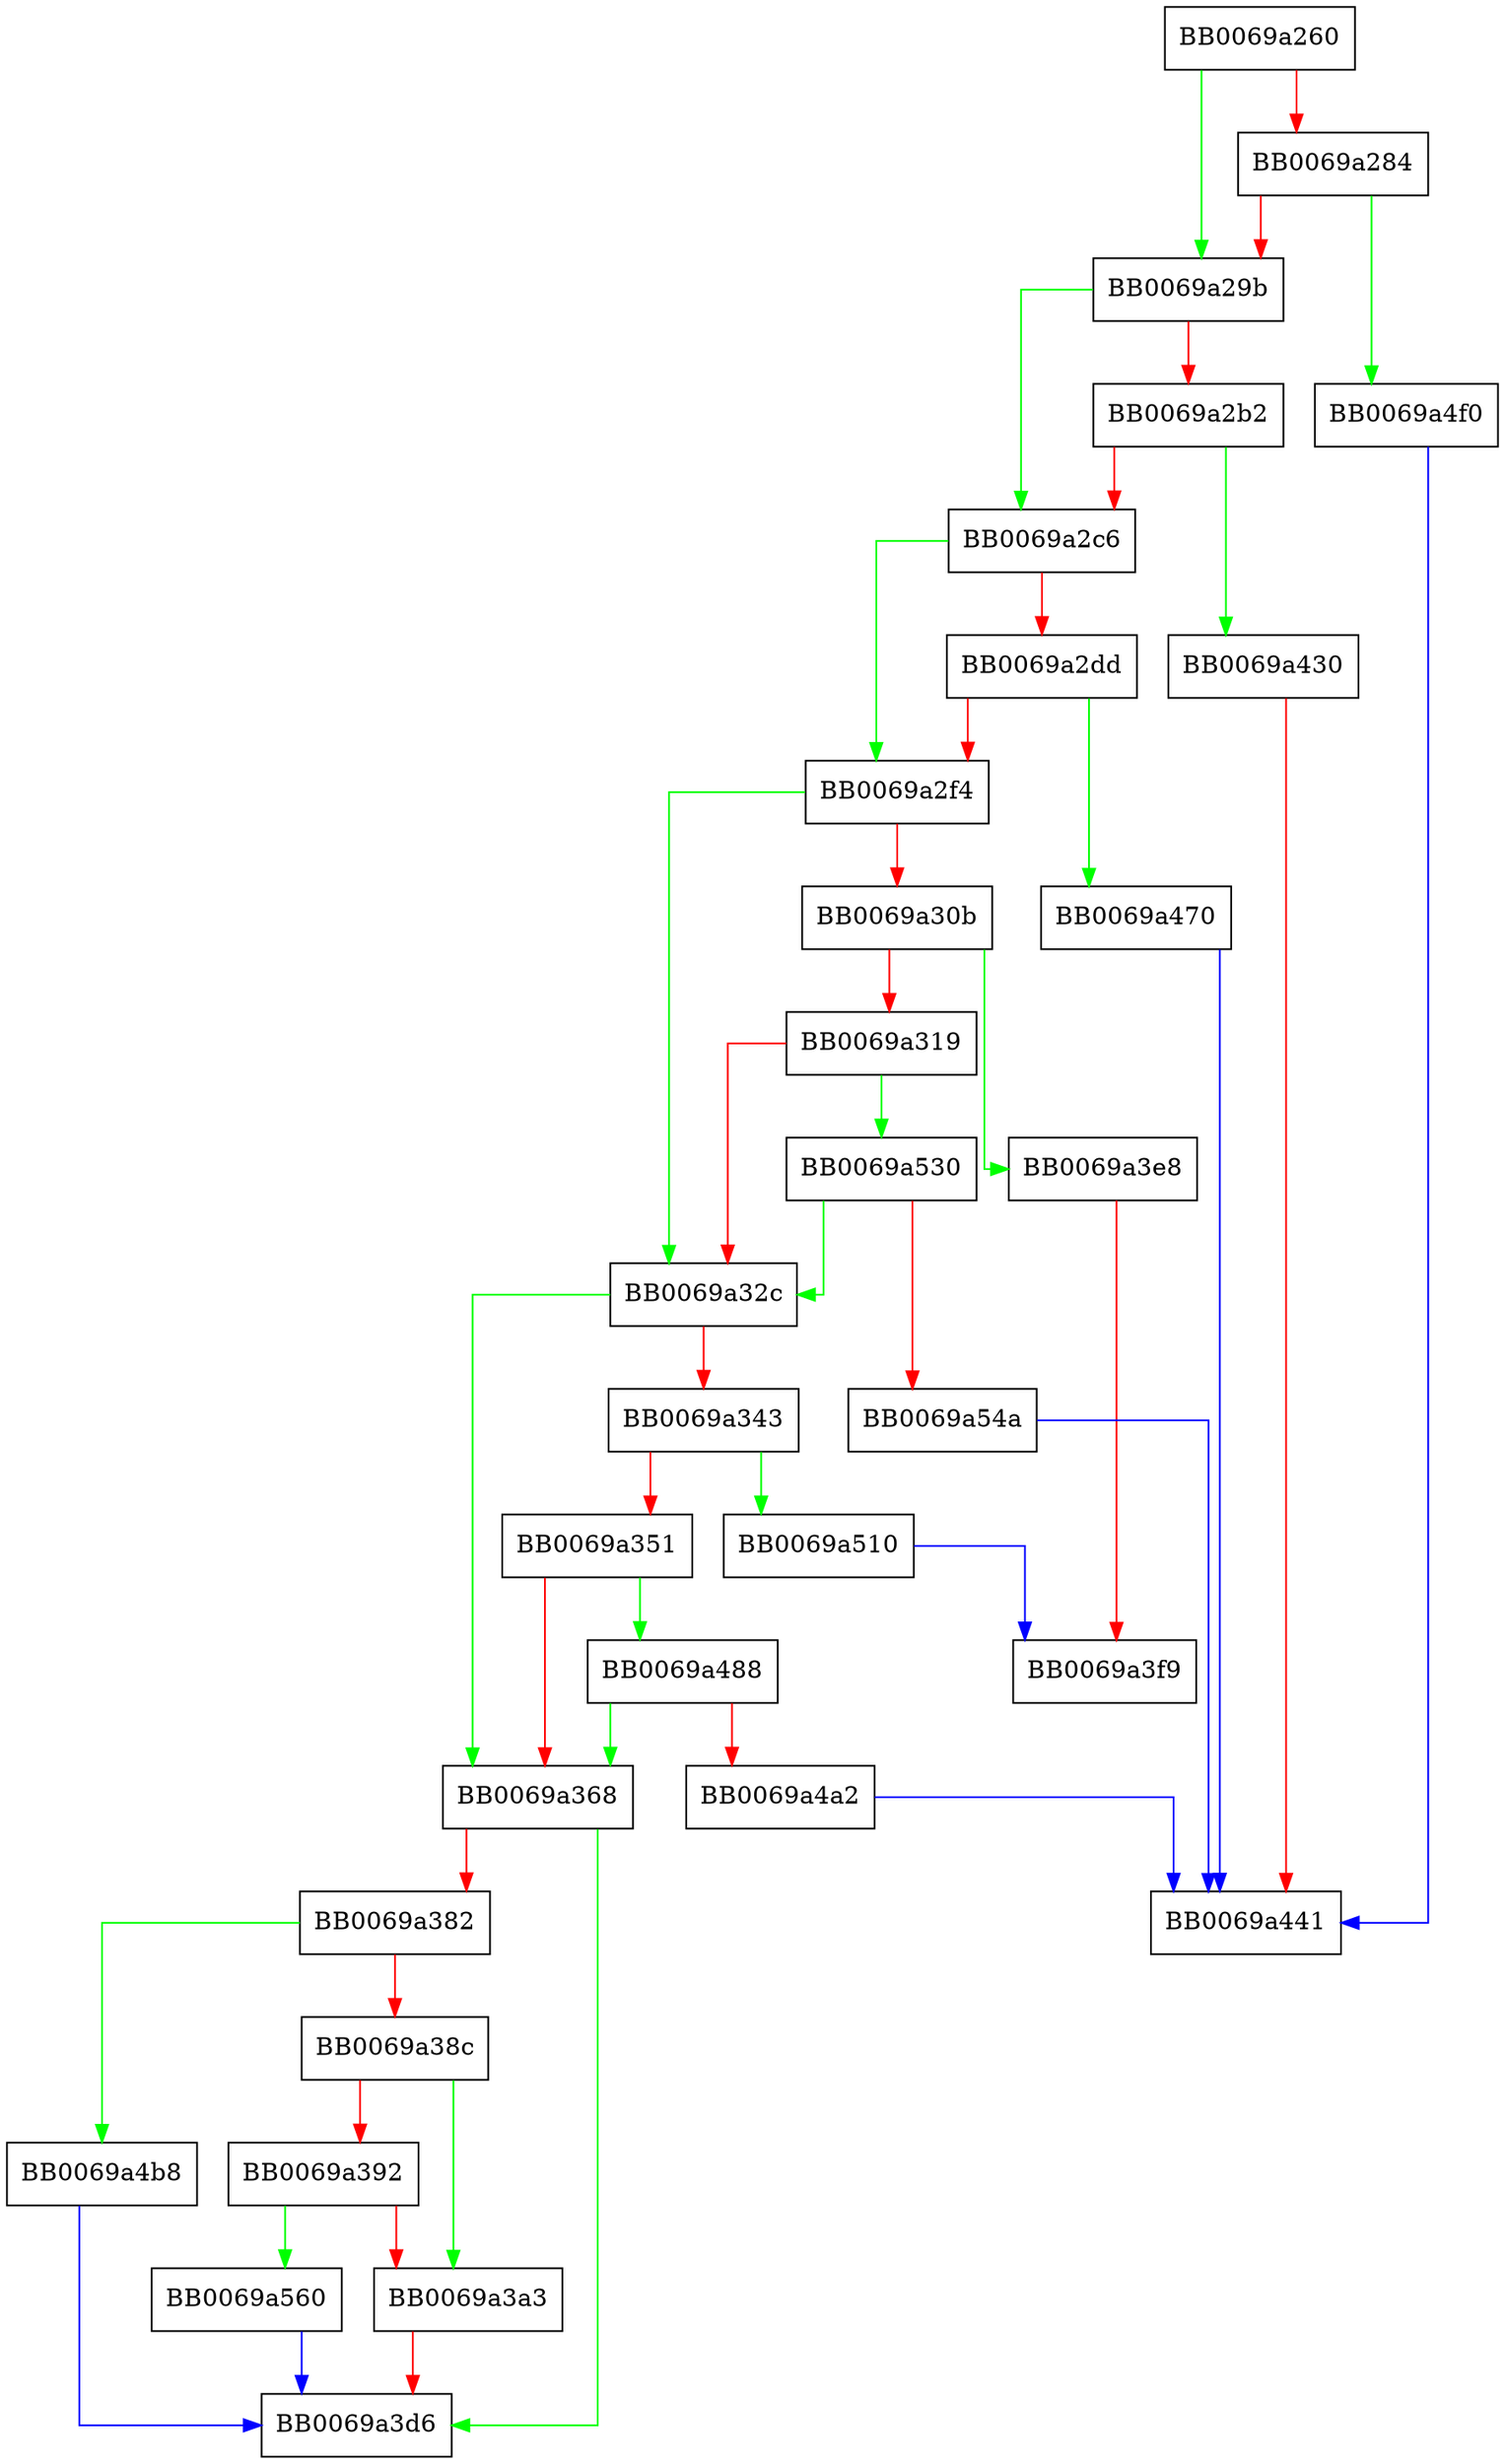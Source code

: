 digraph aes_ocb_get_ctx_params {
  node [shape="box"];
  graph [splines=ortho];
  BB0069a260 -> BB0069a29b [color="green"];
  BB0069a260 -> BB0069a284 [color="red"];
  BB0069a284 -> BB0069a4f0 [color="green"];
  BB0069a284 -> BB0069a29b [color="red"];
  BB0069a29b -> BB0069a2c6 [color="green"];
  BB0069a29b -> BB0069a2b2 [color="red"];
  BB0069a2b2 -> BB0069a430 [color="green"];
  BB0069a2b2 -> BB0069a2c6 [color="red"];
  BB0069a2c6 -> BB0069a2f4 [color="green"];
  BB0069a2c6 -> BB0069a2dd [color="red"];
  BB0069a2dd -> BB0069a470 [color="green"];
  BB0069a2dd -> BB0069a2f4 [color="red"];
  BB0069a2f4 -> BB0069a32c [color="green"];
  BB0069a2f4 -> BB0069a30b [color="red"];
  BB0069a30b -> BB0069a3e8 [color="green"];
  BB0069a30b -> BB0069a319 [color="red"];
  BB0069a319 -> BB0069a530 [color="green"];
  BB0069a319 -> BB0069a32c [color="red"];
  BB0069a32c -> BB0069a368 [color="green"];
  BB0069a32c -> BB0069a343 [color="red"];
  BB0069a343 -> BB0069a510 [color="green"];
  BB0069a343 -> BB0069a351 [color="red"];
  BB0069a351 -> BB0069a488 [color="green"];
  BB0069a351 -> BB0069a368 [color="red"];
  BB0069a368 -> BB0069a3d6 [color="green"];
  BB0069a368 -> BB0069a382 [color="red"];
  BB0069a382 -> BB0069a4b8 [color="green"];
  BB0069a382 -> BB0069a38c [color="red"];
  BB0069a38c -> BB0069a3a3 [color="green"];
  BB0069a38c -> BB0069a392 [color="red"];
  BB0069a392 -> BB0069a560 [color="green"];
  BB0069a392 -> BB0069a3a3 [color="red"];
  BB0069a3a3 -> BB0069a3d6 [color="red"];
  BB0069a3e8 -> BB0069a3f9 [color="red"];
  BB0069a430 -> BB0069a441 [color="red"];
  BB0069a470 -> BB0069a441 [color="blue"];
  BB0069a488 -> BB0069a368 [color="green"];
  BB0069a488 -> BB0069a4a2 [color="red"];
  BB0069a4a2 -> BB0069a441 [color="blue"];
  BB0069a4b8 -> BB0069a3d6 [color="blue"];
  BB0069a4f0 -> BB0069a441 [color="blue"];
  BB0069a510 -> BB0069a3f9 [color="blue"];
  BB0069a530 -> BB0069a32c [color="green"];
  BB0069a530 -> BB0069a54a [color="red"];
  BB0069a54a -> BB0069a441 [color="blue"];
  BB0069a560 -> BB0069a3d6 [color="blue"];
}